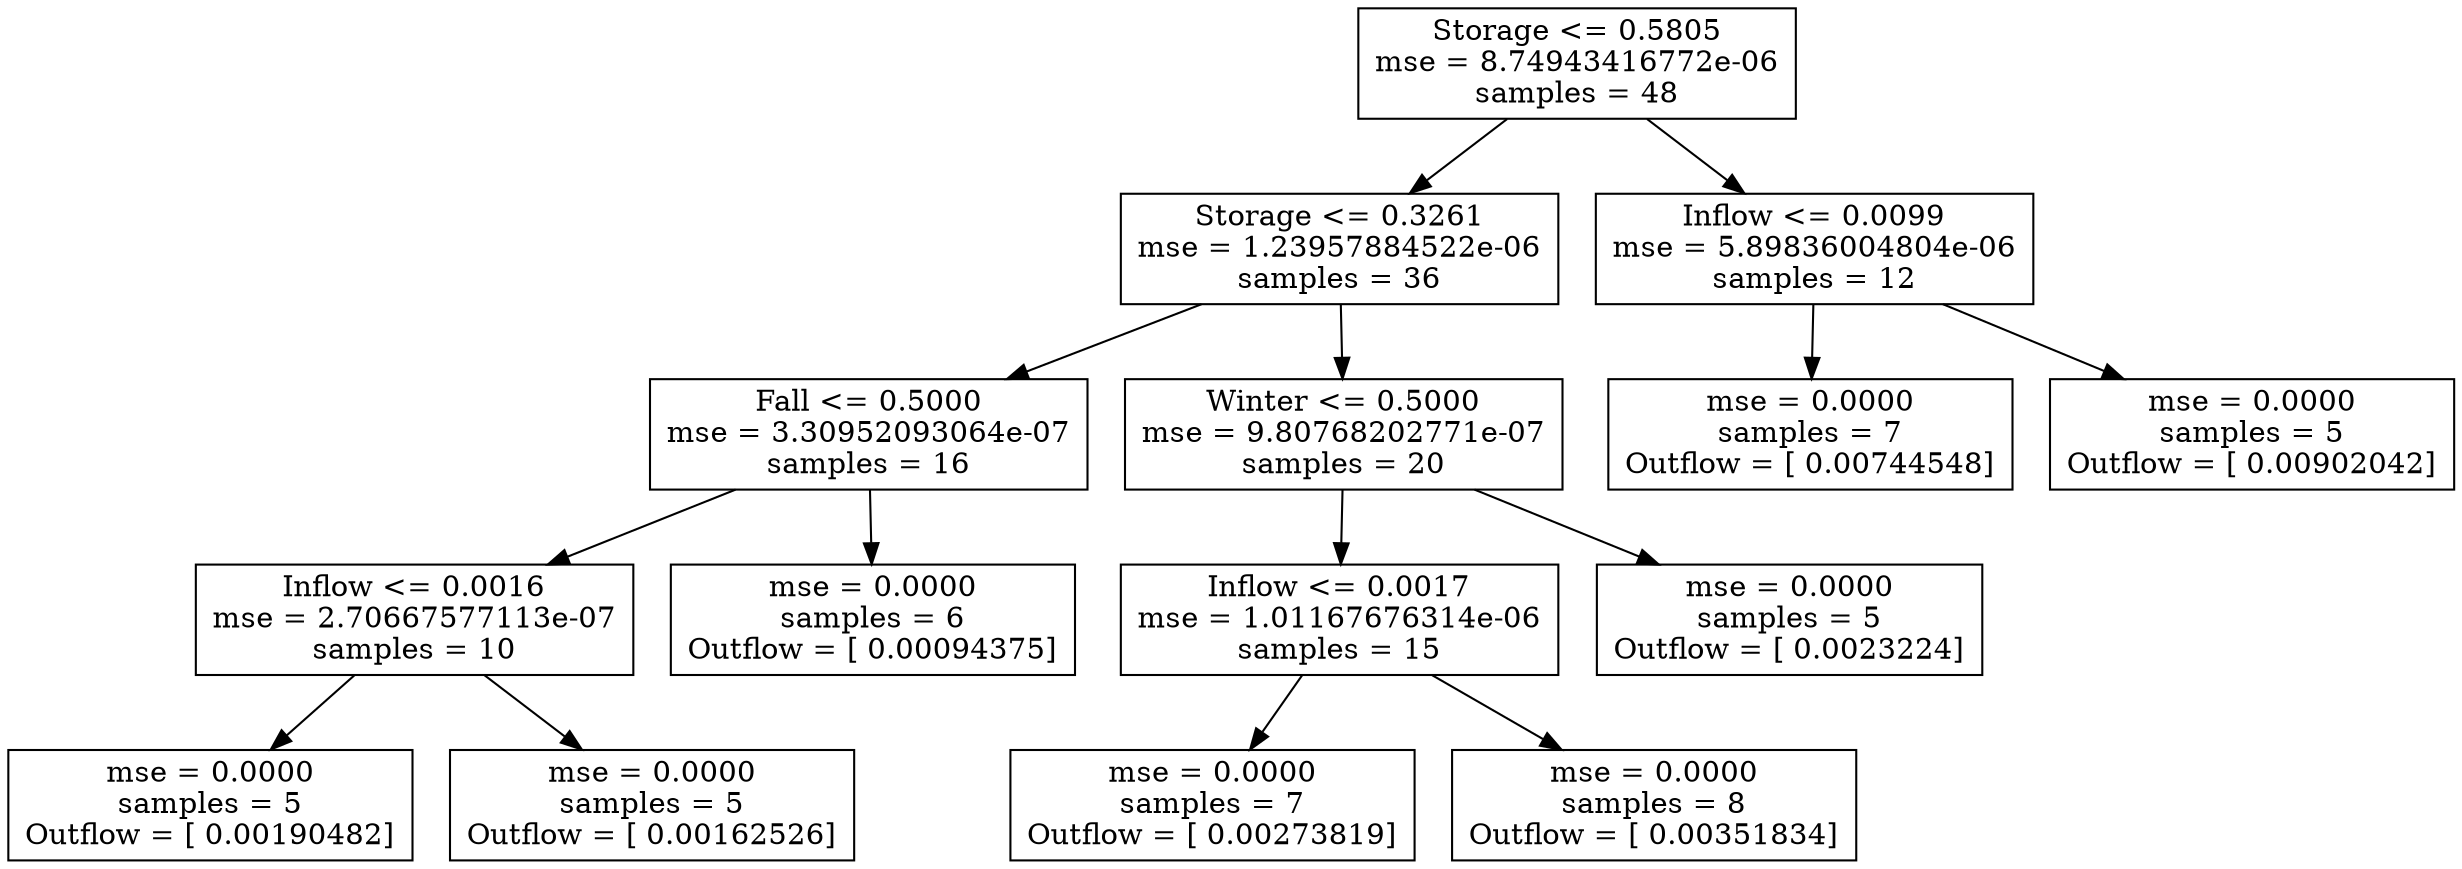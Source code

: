digraph Tree {
0 [label="Storage <= 0.5805\nmse = 8.74943416772e-06\nsamples = 48", shape="box"] ;
1 [label="Storage <= 0.3261\nmse = 1.23957884522e-06\nsamples = 36", shape="box"] ;
0 -> 1 ;
2 [label="Fall <= 0.5000\nmse = 3.30952093064e-07\nsamples = 16", shape="box"] ;
1 -> 2 ;
3 [label="Inflow <= 0.0016\nmse = 2.70667577113e-07\nsamples = 10", shape="box"] ;
2 -> 3 ;
4 [label="mse = 0.0000\nsamples = 5\nOutflow = [ 0.00190482]", shape="box"] ;
3 -> 4 ;
5 [label="mse = 0.0000\nsamples = 5\nOutflow = [ 0.00162526]", shape="box"] ;
3 -> 5 ;
6 [label="mse = 0.0000\nsamples = 6\nOutflow = [ 0.00094375]", shape="box"] ;
2 -> 6 ;
7 [label="Winter <= 0.5000\nmse = 9.80768202771e-07\nsamples = 20", shape="box"] ;
1 -> 7 ;
8 [label="Inflow <= 0.0017\nmse = 1.01167676314e-06\nsamples = 15", shape="box"] ;
7 -> 8 ;
9 [label="mse = 0.0000\nsamples = 7\nOutflow = [ 0.00273819]", shape="box"] ;
8 -> 9 ;
10 [label="mse = 0.0000\nsamples = 8\nOutflow = [ 0.00351834]", shape="box"] ;
8 -> 10 ;
11 [label="mse = 0.0000\nsamples = 5\nOutflow = [ 0.0023224]", shape="box"] ;
7 -> 11 ;
12 [label="Inflow <= 0.0099\nmse = 5.89836004804e-06\nsamples = 12", shape="box"] ;
0 -> 12 ;
13 [label="mse = 0.0000\nsamples = 7\nOutflow = [ 0.00744548]", shape="box"] ;
12 -> 13 ;
14 [label="mse = 0.0000\nsamples = 5\nOutflow = [ 0.00902042]", shape="box"] ;
12 -> 14 ;
}
